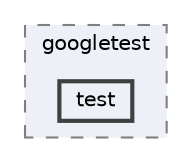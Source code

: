 digraph "/Users/yjack/GitHub/SimEvo/build/_deps/googletest-src/googletest/test"
{
 // LATEX_PDF_SIZE
  bgcolor="transparent";
  edge [fontname=Helvetica,fontsize=10,labelfontname=Helvetica,labelfontsize=10];
  node [fontname=Helvetica,fontsize=10,shape=box,height=0.2,width=0.4];
  compound=true
  subgraph clusterdir_001a0f336d1d0a6c17b1be78e41a6b36 {
    graph [ bgcolor="#edf0f7", pencolor="grey50", label="googletest", fontname=Helvetica,fontsize=10 style="filled,dashed", URL="dir_001a0f336d1d0a6c17b1be78e41a6b36.html",tooltip=""]
  dir_cb072f4503dba82e502f4960a5c45088 [label="test", fillcolor="#edf0f7", color="grey25", style="filled,bold", URL="dir_cb072f4503dba82e502f4960a5c45088.html",tooltip=""];
  }
}
